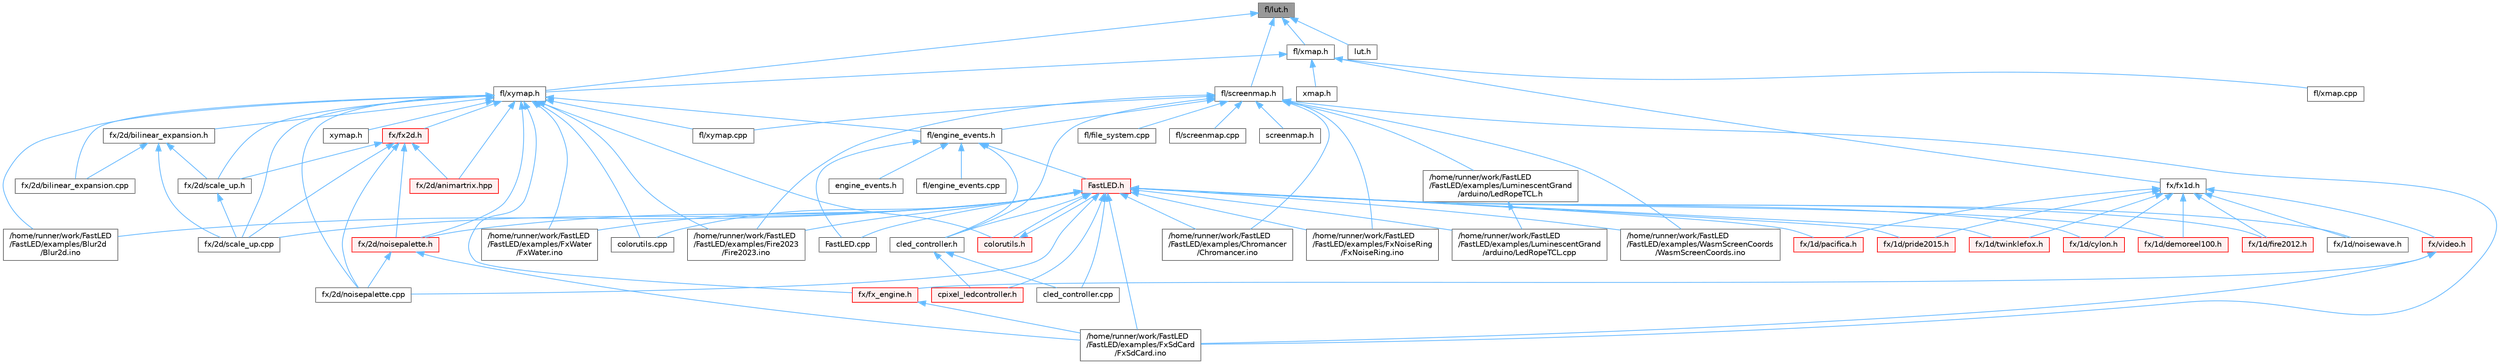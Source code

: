 digraph "fl/lut.h"
{
 // INTERACTIVE_SVG=YES
 // LATEX_PDF_SIZE
  bgcolor="transparent";
  edge [fontname=Helvetica,fontsize=10,labelfontname=Helvetica,labelfontsize=10];
  node [fontname=Helvetica,fontsize=10,shape=box,height=0.2,width=0.4];
  Node1 [id="Node000001",label="fl/lut.h",height=0.2,width=0.4,color="gray40", fillcolor="grey60", style="filled", fontcolor="black",tooltip=" "];
  Node1 -> Node2 [id="edge1_Node000001_Node000002",dir="back",color="steelblue1",style="solid",tooltip=" "];
  Node2 [id="Node000002",label="fl/screenmap.h",height=0.2,width=0.4,color="grey40", fillcolor="white", style="filled",URL="$d7/d0d/fl_2screenmap_8h.html",tooltip=" "];
  Node2 -> Node3 [id="edge2_Node000002_Node000003",dir="back",color="steelblue1",style="solid",tooltip=" "];
  Node3 [id="Node000003",label="/home/runner/work/FastLED\l/FastLED/examples/Chromancer\l/Chromancer.ino",height=0.2,width=0.4,color="grey40", fillcolor="white", style="filled",URL="$d1/ddb/_chromancer_8ino.html",tooltip=" "];
  Node2 -> Node4 [id="edge3_Node000002_Node000004",dir="back",color="steelblue1",style="solid",tooltip=" "];
  Node4 [id="Node000004",label="/home/runner/work/FastLED\l/FastLED/examples/Fire2023\l/Fire2023.ino",height=0.2,width=0.4,color="grey40", fillcolor="white", style="filled",URL="$d8/d2c/_fire2023_8ino.html",tooltip=" "];
  Node2 -> Node5 [id="edge4_Node000002_Node000005",dir="back",color="steelblue1",style="solid",tooltip=" "];
  Node5 [id="Node000005",label="/home/runner/work/FastLED\l/FastLED/examples/FxNoiseRing\l/FxNoiseRing.ino",height=0.2,width=0.4,color="grey40", fillcolor="white", style="filled",URL="$d3/dac/_fx_noise_ring_8ino.html",tooltip=" "];
  Node2 -> Node6 [id="edge5_Node000002_Node000006",dir="back",color="steelblue1",style="solid",tooltip=" "];
  Node6 [id="Node000006",label="/home/runner/work/FastLED\l/FastLED/examples/FxSdCard\l/FxSdCard.ino",height=0.2,width=0.4,color="grey40", fillcolor="white", style="filled",URL="$d7/d35/_fx_sd_card_8ino.html",tooltip=" "];
  Node2 -> Node7 [id="edge6_Node000002_Node000007",dir="back",color="steelblue1",style="solid",tooltip=" "];
  Node7 [id="Node000007",label="/home/runner/work/FastLED\l/FastLED/examples/LuminescentGrand\l/arduino/LedRopeTCL.h",height=0.2,width=0.4,color="grey40", fillcolor="white", style="filled",URL="$d9/d7e/_led_rope_t_c_l_8h.html",tooltip=" "];
  Node7 -> Node8 [id="edge7_Node000007_Node000008",dir="back",color="steelblue1",style="solid",tooltip=" "];
  Node8 [id="Node000008",label="/home/runner/work/FastLED\l/FastLED/examples/LuminescentGrand\l/arduino/LedRopeTCL.cpp",height=0.2,width=0.4,color="grey40", fillcolor="white", style="filled",URL="$d6/dc9/_led_rope_t_c_l_8cpp.html",tooltip=" "];
  Node2 -> Node9 [id="edge8_Node000002_Node000009",dir="back",color="steelblue1",style="solid",tooltip=" "];
  Node9 [id="Node000009",label="/home/runner/work/FastLED\l/FastLED/examples/WasmScreenCoords\l/WasmScreenCoords.ino",height=0.2,width=0.4,color="grey40", fillcolor="white", style="filled",URL="$dc/d4d/_wasm_screen_coords_8ino.html",tooltip="Simple test for screen coordinates in the web compiled version of FastLED."];
  Node2 -> Node10 [id="edge9_Node000002_Node000010",dir="back",color="steelblue1",style="solid",tooltip=" "];
  Node10 [id="Node000010",label="cled_controller.h",height=0.2,width=0.4,color="grey40", fillcolor="white", style="filled",URL="$db/d6d/cled__controller_8h.html",tooltip="base definitions used by led controllers for writing out led data"];
  Node10 -> Node11 [id="edge10_Node000010_Node000011",dir="back",color="steelblue1",style="solid",tooltip=" "];
  Node11 [id="Node000011",label="cled_controller.cpp",height=0.2,width=0.4,color="grey40", fillcolor="white", style="filled",URL="$dd/dd8/cled__controller_8cpp.html",tooltip="base definitions used by led controllers for writing out led data"];
  Node10 -> Node12 [id="edge11_Node000010_Node000012",dir="back",color="steelblue1",style="solid",tooltip=" "];
  Node12 [id="Node000012",label="cpixel_ledcontroller.h",height=0.2,width=0.4,color="red", fillcolor="#FFF0F0", style="filled",URL="$d9/d57/cpixel__ledcontroller_8h.html",tooltip="defines the templated version of the CLEDController class"];
  Node2 -> Node117 [id="edge12_Node000002_Node000117",dir="back",color="steelblue1",style="solid",tooltip=" "];
  Node117 [id="Node000117",label="fl/engine_events.h",height=0.2,width=0.4,color="grey40", fillcolor="white", style="filled",URL="$dc/dd9/fl_2engine__events_8h.html",tooltip=" "];
  Node117 -> Node69 [id="edge13_Node000117_Node000069",dir="back",color="steelblue1",style="solid",tooltip=" "];
  Node69 [id="Node000069",label="FastLED.cpp",height=0.2,width=0.4,color="grey40", fillcolor="white", style="filled",URL="$d6/dda/_fast_l_e_d_8cpp.html",tooltip="Central source file for FastLED, implements the CFastLED class/object."];
  Node117 -> Node14 [id="edge14_Node000117_Node000014",dir="back",color="steelblue1",style="solid",tooltip=" "];
  Node14 [id="Node000014",label="FastLED.h",height=0.2,width=0.4,color="red", fillcolor="#FFF0F0", style="filled",URL="$db/d97/_fast_l_e_d_8h.html",tooltip="central include file for FastLED, defines the CFastLED class/object"];
  Node14 -> Node22 [id="edge15_Node000014_Node000022",dir="back",color="steelblue1",style="solid",tooltip=" "];
  Node22 [id="Node000022",label="/home/runner/work/FastLED\l/FastLED/examples/Blur2d\l/Blur2d.ino",height=0.2,width=0.4,color="grey40", fillcolor="white", style="filled",URL="$df/d42/_blur2d_8ino.html",tooltip=" "];
  Node14 -> Node3 [id="edge16_Node000014_Node000003",dir="back",color="steelblue1",style="solid",tooltip=" "];
  Node14 -> Node4 [id="edge17_Node000014_Node000004",dir="back",color="steelblue1",style="solid",tooltip=" "];
  Node14 -> Node5 [id="edge18_Node000014_Node000005",dir="back",color="steelblue1",style="solid",tooltip=" "];
  Node14 -> Node6 [id="edge19_Node000014_Node000006",dir="back",color="steelblue1",style="solid",tooltip=" "];
  Node14 -> Node42 [id="edge20_Node000014_Node000042",dir="back",color="steelblue1",style="solid",tooltip=" "];
  Node42 [id="Node000042",label="/home/runner/work/FastLED\l/FastLED/examples/FxWater\l/FxWater.ino",height=0.2,width=0.4,color="grey40", fillcolor="white", style="filled",URL="$dd/d61/_fx_water_8ino.html",tooltip=" "];
  Node14 -> Node8 [id="edge21_Node000014_Node000008",dir="back",color="steelblue1",style="solid",tooltip=" "];
  Node14 -> Node9 [id="edge22_Node000014_Node000009",dir="back",color="steelblue1",style="solid",tooltip=" "];
  Node14 -> Node69 [id="edge23_Node000014_Node000069",dir="back",color="steelblue1",style="solid",tooltip=" "];
  Node14 -> Node11 [id="edge24_Node000014_Node000011",dir="back",color="steelblue1",style="solid",tooltip=" "];
  Node14 -> Node10 [id="edge25_Node000014_Node000010",dir="back",color="steelblue1",style="solid",tooltip=" "];
  Node14 -> Node73 [id="edge26_Node000014_Node000073",dir="back",color="steelblue1",style="solid",tooltip=" "];
  Node73 [id="Node000073",label="colorutils.cpp",height=0.2,width=0.4,color="grey40", fillcolor="white", style="filled",URL="$da/d2d/colorutils_8cpp.html",tooltip="Utility functions for color fill, palettes, blending, and more."];
  Node14 -> Node74 [id="edge27_Node000014_Node000074",dir="back",color="steelblue1",style="solid",tooltip=" "];
  Node74 [id="Node000074",label="colorutils.h",height=0.2,width=0.4,color="red", fillcolor="#FFF0F0", style="filled",URL="$d1/dfb/colorutils_8h.html",tooltip="Utility functions for color fill, palettes, blending, and more."];
  Node74 -> Node14 [id="edge28_Node000074_Node000014",dir="back",color="steelblue1",style="solid",tooltip=" "];
  Node14 -> Node12 [id="edge29_Node000014_Node000012",dir="back",color="steelblue1",style="solid",tooltip=" "];
  Node14 -> Node87 [id="edge30_Node000014_Node000087",dir="back",color="steelblue1",style="solid",tooltip=" "];
  Node87 [id="Node000087",label="fx/1d/cylon.h",height=0.2,width=0.4,color="red", fillcolor="#FFF0F0", style="filled",URL="$db/d31/cylon_8h.html",tooltip=" "];
  Node14 -> Node88 [id="edge31_Node000014_Node000088",dir="back",color="steelblue1",style="solid",tooltip=" "];
  Node88 [id="Node000088",label="fx/1d/demoreel100.h",height=0.2,width=0.4,color="red", fillcolor="#FFF0F0", style="filled",URL="$d4/dc0/demoreel100_8h.html",tooltip=" "];
  Node14 -> Node89 [id="edge32_Node000014_Node000089",dir="back",color="steelblue1",style="solid",tooltip=" "];
  Node89 [id="Node000089",label="fx/1d/fire2012.h",height=0.2,width=0.4,color="red", fillcolor="#FFF0F0", style="filled",URL="$d5/dcb/fire2012_8h.html",tooltip=" "];
  Node14 -> Node90 [id="edge33_Node000014_Node000090",dir="back",color="steelblue1",style="solid",tooltip=" "];
  Node90 [id="Node000090",label="fx/1d/noisewave.h",height=0.2,width=0.4,color="grey40", fillcolor="white", style="filled",URL="$d9/d2c/noisewave_8h.html",tooltip=" "];
  Node14 -> Node91 [id="edge34_Node000014_Node000091",dir="back",color="steelblue1",style="solid",tooltip=" "];
  Node91 [id="Node000091",label="fx/1d/pacifica.h",height=0.2,width=0.4,color="red", fillcolor="#FFF0F0", style="filled",URL="$dc/d70/pacifica_8h.html",tooltip=" "];
  Node14 -> Node92 [id="edge35_Node000014_Node000092",dir="back",color="steelblue1",style="solid",tooltip=" "];
  Node92 [id="Node000092",label="fx/1d/pride2015.h",height=0.2,width=0.4,color="red", fillcolor="#FFF0F0", style="filled",URL="$d7/dc4/pride2015_8h.html",tooltip=" "];
  Node14 -> Node93 [id="edge36_Node000014_Node000093",dir="back",color="steelblue1",style="solid",tooltip=" "];
  Node93 [id="Node000093",label="fx/1d/twinklefox.h",height=0.2,width=0.4,color="red", fillcolor="#FFF0F0", style="filled",URL="$d1/df6/twinklefox_8h.html",tooltip=" "];
  Node14 -> Node94 [id="edge37_Node000014_Node000094",dir="back",color="steelblue1",style="solid",tooltip=" "];
  Node94 [id="Node000094",label="fx/2d/noisepalette.cpp",height=0.2,width=0.4,color="grey40", fillcolor="white", style="filled",URL="$d6/d66/noisepalette_8cpp.html",tooltip=" "];
  Node14 -> Node95 [id="edge38_Node000014_Node000095",dir="back",color="steelblue1",style="solid",tooltip=" "];
  Node95 [id="Node000095",label="fx/2d/noisepalette.h",height=0.2,width=0.4,color="red", fillcolor="#FFF0F0", style="filled",URL="$d6/dc7/noisepalette_8h.html",tooltip="Demonstrates how to mix noise generation with color palettes on a 2D LED matrix."];
  Node95 -> Node6 [id="edge39_Node000095_Node000006",dir="back",color="steelblue1",style="solid",tooltip=" "];
  Node95 -> Node94 [id="edge40_Node000095_Node000094",dir="back",color="steelblue1",style="solid",tooltip=" "];
  Node14 -> Node97 [id="edge41_Node000014_Node000097",dir="back",color="steelblue1",style="solid",tooltip=" "];
  Node97 [id="Node000097",label="fx/2d/scale_up.cpp",height=0.2,width=0.4,color="grey40", fillcolor="white", style="filled",URL="$dc/d8c/scale__up_8cpp.html",tooltip=" "];
  Node117 -> Node10 [id="edge42_Node000117_Node000010",dir="back",color="steelblue1",style="solid",tooltip=" "];
  Node117 -> Node118 [id="edge43_Node000117_Node000118",dir="back",color="steelblue1",style="solid",tooltip=" "];
  Node118 [id="Node000118",label="engine_events.h",height=0.2,width=0.4,color="grey40", fillcolor="white", style="filled",URL="$db/dc0/engine__events_8h.html",tooltip=" "];
  Node117 -> Node119 [id="edge44_Node000117_Node000119",dir="back",color="steelblue1",style="solid",tooltip=" "];
  Node119 [id="Node000119",label="fl/engine_events.cpp",height=0.2,width=0.4,color="grey40", fillcolor="white", style="filled",URL="$d5/d7d/engine__events_8cpp.html",tooltip=" "];
  Node2 -> Node120 [id="edge45_Node000002_Node000120",dir="back",color="steelblue1",style="solid",tooltip=" "];
  Node120 [id="Node000120",label="fl/file_system.cpp",height=0.2,width=0.4,color="grey40", fillcolor="white", style="filled",URL="$d4/d37/file__system_8cpp.html",tooltip=" "];
  Node2 -> Node121 [id="edge46_Node000002_Node000121",dir="back",color="steelblue1",style="solid",tooltip=" "];
  Node121 [id="Node000121",label="fl/screenmap.cpp",height=0.2,width=0.4,color="grey40", fillcolor="white", style="filled",URL="$d9/d6f/screenmap_8cpp.html",tooltip=" "];
  Node2 -> Node122 [id="edge47_Node000002_Node000122",dir="back",color="steelblue1",style="solid",tooltip=" "];
  Node122 [id="Node000122",label="fl/xymap.cpp",height=0.2,width=0.4,color="grey40", fillcolor="white", style="filled",URL="$d7/d09/xymap_8cpp.html",tooltip=" "];
  Node2 -> Node123 [id="edge48_Node000002_Node000123",dir="back",color="steelblue1",style="solid",tooltip=" "];
  Node123 [id="Node000123",label="screenmap.h",height=0.2,width=0.4,color="grey40", fillcolor="white", style="filled",URL="$d7/d97/screenmap_8h.html",tooltip=" "];
  Node1 -> Node124 [id="edge49_Node000001_Node000124",dir="back",color="steelblue1",style="solid",tooltip=" "];
  Node124 [id="Node000124",label="fl/xmap.h",height=0.2,width=0.4,color="grey40", fillcolor="white", style="filled",URL="$d5/d22/fl_2xmap_8h.html",tooltip=" "];
  Node124 -> Node125 [id="edge50_Node000124_Node000125",dir="back",color="steelblue1",style="solid",tooltip=" "];
  Node125 [id="Node000125",label="fl/xmap.cpp",height=0.2,width=0.4,color="grey40", fillcolor="white", style="filled",URL="$db/db8/xmap_8cpp.html",tooltip=" "];
  Node124 -> Node126 [id="edge51_Node000124_Node000126",dir="back",color="steelblue1",style="solid",tooltip=" "];
  Node126 [id="Node000126",label="fl/xymap.h",height=0.2,width=0.4,color="grey40", fillcolor="white", style="filled",URL="$d6/dc9/fl_2xymap_8h.html",tooltip=" "];
  Node126 -> Node22 [id="edge52_Node000126_Node000022",dir="back",color="steelblue1",style="solid",tooltip=" "];
  Node126 -> Node4 [id="edge53_Node000126_Node000004",dir="back",color="steelblue1",style="solid",tooltip=" "];
  Node126 -> Node42 [id="edge54_Node000126_Node000042",dir="back",color="steelblue1",style="solid",tooltip=" "];
  Node126 -> Node73 [id="edge55_Node000126_Node000073",dir="back",color="steelblue1",style="solid",tooltip=" "];
  Node126 -> Node74 [id="edge56_Node000126_Node000074",dir="back",color="steelblue1",style="solid",tooltip=" "];
  Node126 -> Node117 [id="edge57_Node000126_Node000117",dir="back",color="steelblue1",style="solid",tooltip=" "];
  Node126 -> Node122 [id="edge58_Node000126_Node000122",dir="back",color="steelblue1",style="solid",tooltip=" "];
  Node126 -> Node127 [id="edge59_Node000126_Node000127",dir="back",color="steelblue1",style="solid",tooltip=" "];
  Node127 [id="Node000127",label="fx/2d/animartrix.hpp",height=0.2,width=0.4,color="red", fillcolor="#FFF0F0", style="filled",URL="$d3/dc3/animartrix_8hpp.html",tooltip=" "];
  Node126 -> Node128 [id="edge60_Node000126_Node000128",dir="back",color="steelblue1",style="solid",tooltip=" "];
  Node128 [id="Node000128",label="fx/2d/bilinear_expansion.cpp",height=0.2,width=0.4,color="grey40", fillcolor="white", style="filled",URL="$de/d80/bilinear__expansion_8cpp.html",tooltip="Demonstrates how to mix noise generation with color palettes on a 2D LED matrix."];
  Node126 -> Node129 [id="edge61_Node000126_Node000129",dir="back",color="steelblue1",style="solid",tooltip=" "];
  Node129 [id="Node000129",label="fx/2d/bilinear_expansion.h",height=0.2,width=0.4,color="grey40", fillcolor="white", style="filled",URL="$da/d34/bilinear__expansion_8h.html",tooltip="Demonstrates how to mix noise generation with color palettes on a 2D LED matrix."];
  Node129 -> Node128 [id="edge62_Node000129_Node000128",dir="back",color="steelblue1",style="solid",tooltip=" "];
  Node129 -> Node97 [id="edge63_Node000129_Node000097",dir="back",color="steelblue1",style="solid",tooltip=" "];
  Node129 -> Node130 [id="edge64_Node000129_Node000130",dir="back",color="steelblue1",style="solid",tooltip=" "];
  Node130 [id="Node000130",label="fx/2d/scale_up.h",height=0.2,width=0.4,color="grey40", fillcolor="white", style="filled",URL="$d2/d74/scale__up_8h.html",tooltip="Expands a grid using bilinear interpolation and scaling up."];
  Node130 -> Node97 [id="edge65_Node000130_Node000097",dir="back",color="steelblue1",style="solid",tooltip=" "];
  Node126 -> Node94 [id="edge66_Node000126_Node000094",dir="back",color="steelblue1",style="solid",tooltip=" "];
  Node126 -> Node95 [id="edge67_Node000126_Node000095",dir="back",color="steelblue1",style="solid",tooltip=" "];
  Node126 -> Node97 [id="edge68_Node000126_Node000097",dir="back",color="steelblue1",style="solid",tooltip=" "];
  Node126 -> Node130 [id="edge69_Node000126_Node000130",dir="back",color="steelblue1",style="solid",tooltip=" "];
  Node126 -> Node131 [id="edge70_Node000126_Node000131",dir="back",color="steelblue1",style="solid",tooltip=" "];
  Node131 [id="Node000131",label="fx/fx2d.h",height=0.2,width=0.4,color="red", fillcolor="#FFF0F0", style="filled",URL="$d9/d43/fx2d_8h.html",tooltip=" "];
  Node131 -> Node127 [id="edge71_Node000131_Node000127",dir="back",color="steelblue1",style="solid",tooltip=" "];
  Node131 -> Node94 [id="edge72_Node000131_Node000094",dir="back",color="steelblue1",style="solid",tooltip=" "];
  Node131 -> Node95 [id="edge73_Node000131_Node000095",dir="back",color="steelblue1",style="solid",tooltip=" "];
  Node131 -> Node97 [id="edge74_Node000131_Node000097",dir="back",color="steelblue1",style="solid",tooltip=" "];
  Node131 -> Node130 [id="edge75_Node000131_Node000130",dir="back",color="steelblue1",style="solid",tooltip=" "];
  Node126 -> Node132 [id="edge76_Node000126_Node000132",dir="back",color="steelblue1",style="solid",tooltip=" "];
  Node132 [id="Node000132",label="fx/fx_engine.h",height=0.2,width=0.4,color="red", fillcolor="#FFF0F0", style="filled",URL="$d9/d3c/fx__engine_8h.html",tooltip=" "];
  Node132 -> Node6 [id="edge77_Node000132_Node000006",dir="back",color="steelblue1",style="solid",tooltip=" "];
  Node126 -> Node134 [id="edge78_Node000126_Node000134",dir="back",color="steelblue1",style="solid",tooltip=" "];
  Node134 [id="Node000134",label="xymap.h",height=0.2,width=0.4,color="grey40", fillcolor="white", style="filled",URL="$da/d61/xymap_8h.html",tooltip=" "];
  Node124 -> Node135 [id="edge79_Node000124_Node000135",dir="back",color="steelblue1",style="solid",tooltip=" "];
  Node135 [id="Node000135",label="fx/fx1d.h",height=0.2,width=0.4,color="grey40", fillcolor="white", style="filled",URL="$da/d81/fx1d_8h.html",tooltip=" "];
  Node135 -> Node87 [id="edge80_Node000135_Node000087",dir="back",color="steelblue1",style="solid",tooltip=" "];
  Node135 -> Node88 [id="edge81_Node000135_Node000088",dir="back",color="steelblue1",style="solid",tooltip=" "];
  Node135 -> Node89 [id="edge82_Node000135_Node000089",dir="back",color="steelblue1",style="solid",tooltip=" "];
  Node135 -> Node90 [id="edge83_Node000135_Node000090",dir="back",color="steelblue1",style="solid",tooltip=" "];
  Node135 -> Node91 [id="edge84_Node000135_Node000091",dir="back",color="steelblue1",style="solid",tooltip=" "];
  Node135 -> Node92 [id="edge85_Node000135_Node000092",dir="back",color="steelblue1",style="solid",tooltip=" "];
  Node135 -> Node93 [id="edge86_Node000135_Node000093",dir="back",color="steelblue1",style="solid",tooltip=" "];
  Node135 -> Node136 [id="edge87_Node000135_Node000136",dir="back",color="steelblue1",style="solid",tooltip=" "];
  Node136 [id="Node000136",label="fx/video.h",height=0.2,width=0.4,color="red", fillcolor="#FFF0F0", style="filled",URL="$dd/d78/video_8h.html",tooltip=" "];
  Node136 -> Node6 [id="edge88_Node000136_Node000006",dir="back",color="steelblue1",style="solid",tooltip=" "];
  Node136 -> Node132 [id="edge89_Node000136_Node000132",dir="back",color="steelblue1",style="solid",tooltip=" "];
  Node124 -> Node146 [id="edge90_Node000124_Node000146",dir="back",color="steelblue1",style="solid",tooltip=" "];
  Node146 [id="Node000146",label="xmap.h",height=0.2,width=0.4,color="grey40", fillcolor="white", style="filled",URL="$dd/dcc/xmap_8h.html",tooltip=" "];
  Node1 -> Node126 [id="edge91_Node000001_Node000126",dir="back",color="steelblue1",style="solid",tooltip=" "];
  Node1 -> Node147 [id="edge92_Node000001_Node000147",dir="back",color="steelblue1",style="solid",tooltip=" "];
  Node147 [id="Node000147",label="lut.h",height=0.2,width=0.4,color="grey40", fillcolor="white", style="filled",URL="$db/d54/lut_8h.html",tooltip=" "];
}
